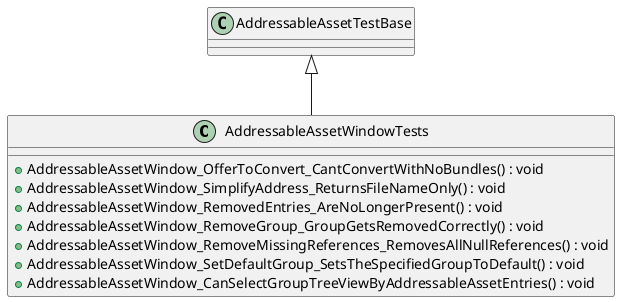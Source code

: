 @startuml
class AddressableAssetWindowTests {
    + AddressableAssetWindow_OfferToConvert_CantConvertWithNoBundles() : void
    + AddressableAssetWindow_SimplifyAddress_ReturnsFileNameOnly() : void
    + AddressableAssetWindow_RemovedEntries_AreNoLongerPresent() : void
    + AddressableAssetWindow_RemoveGroup_GroupGetsRemovedCorrectly() : void
    + AddressableAssetWindow_RemoveMissingReferences_RemovesAllNullReferences() : void
    + AddressableAssetWindow_SetDefaultGroup_SetsTheSpecifiedGroupToDefault() : void
    + AddressableAssetWindow_CanSelectGroupTreeViewByAddressableAssetEntries() : void
}
AddressableAssetTestBase <|-- AddressableAssetWindowTests
@enduml
